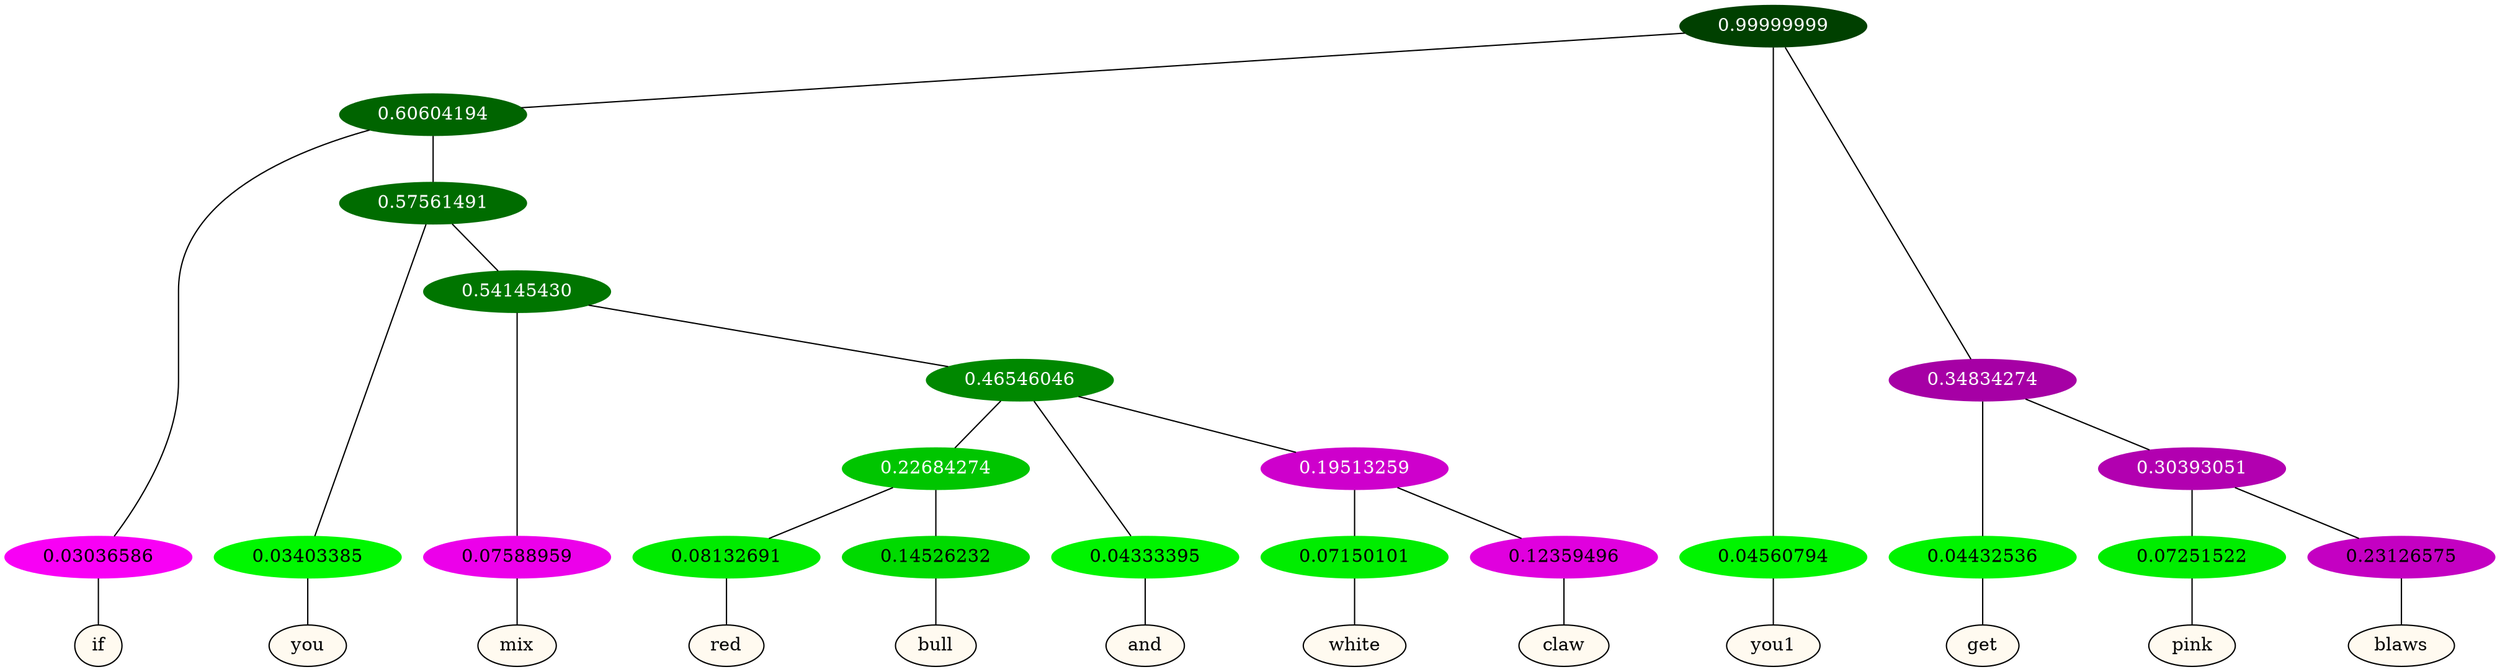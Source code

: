 graph {
	node [format=png height=0.15 nodesep=0.001 ordering=out overlap=prism overlap_scaling=0.01 ranksep=0.001 ratio=0.2 style=filled width=0.15]
	{
		rank=same
		a_w_4 [label=if color=black fillcolor=floralwhite style="filled,solid"]
		a_w_8 [label=you color=black fillcolor=floralwhite style="filled,solid"]
		a_w_12 [label=mix color=black fillcolor=floralwhite style="filled,solid"]
		a_w_17 [label=red color=black fillcolor=floralwhite style="filled,solid"]
		a_w_18 [label=bull color=black fillcolor=floralwhite style="filled,solid"]
		a_w_15 [label=and color=black fillcolor=floralwhite style="filled,solid"]
		a_w_19 [label=white color=black fillcolor=floralwhite style="filled,solid"]
		a_w_20 [label=claw color=black fillcolor=floralwhite style="filled,solid"]
		a_w_2 [label=you1 color=black fillcolor=floralwhite style="filled,solid"]
		a_w_6 [label=get color=black fillcolor=floralwhite style="filled,solid"]
		a_w_10 [label=pink color=black fillcolor=floralwhite style="filled,solid"]
		a_w_11 [label=blaws color=black fillcolor=floralwhite style="filled,solid"]
	}
	a_n_4 -- a_w_4
	a_n_8 -- a_w_8
	a_n_12 -- a_w_12
	a_n_17 -- a_w_17
	a_n_18 -- a_w_18
	a_n_15 -- a_w_15
	a_n_19 -- a_w_19
	a_n_20 -- a_w_20
	a_n_2 -- a_w_2
	a_n_6 -- a_w_6
	a_n_10 -- a_w_10
	a_n_11 -- a_w_11
	{
		rank=same
		a_n_4 [label=0.03036586 color="0.835 1.000 0.970" fontcolor=black]
		a_n_8 [label=0.03403385 color="0.334 1.000 0.966" fontcolor=black]
		a_n_12 [label=0.07588959 color="0.835 1.000 0.924" fontcolor=black]
		a_n_17 [label=0.08132691 color="0.334 1.000 0.919" fontcolor=black]
		a_n_18 [label=0.14526232 color="0.334 1.000 0.855" fontcolor=black]
		a_n_15 [label=0.04333395 color="0.334 1.000 0.957" fontcolor=black]
		a_n_19 [label=0.07150101 color="0.334 1.000 0.928" fontcolor=black]
		a_n_20 [label=0.12359496 color="0.835 1.000 0.876" fontcolor=black]
		a_n_2 [label=0.04560794 color="0.334 1.000 0.954" fontcolor=black]
		a_n_6 [label=0.04432536 color="0.334 1.000 0.956" fontcolor=black]
		a_n_10 [label=0.07251522 color="0.334 1.000 0.927" fontcolor=black]
		a_n_11 [label=0.23126575 color="0.835 1.000 0.769" fontcolor=black]
	}
	a_n_0 [label=0.99999999 color="0.334 1.000 0.250" fontcolor=grey99]
	a_n_1 [label=0.60604194 color="0.334 1.000 0.394" fontcolor=grey99]
	a_n_0 -- a_n_1
	a_n_0 -- a_n_2
	a_n_3 [label=0.34834274 color="0.835 1.000 0.652" fontcolor=grey99]
	a_n_0 -- a_n_3
	a_n_1 -- a_n_4
	a_n_5 [label=0.57561491 color="0.334 1.000 0.424" fontcolor=grey99]
	a_n_1 -- a_n_5
	a_n_3 -- a_n_6
	a_n_7 [label=0.30393051 color="0.835 1.000 0.696" fontcolor=grey99]
	a_n_3 -- a_n_7
	a_n_5 -- a_n_8
	a_n_9 [label=0.54145430 color="0.334 1.000 0.459" fontcolor=grey99]
	a_n_5 -- a_n_9
	a_n_7 -- a_n_10
	a_n_7 -- a_n_11
	a_n_9 -- a_n_12
	a_n_13 [label=0.46546046 color="0.334 1.000 0.535" fontcolor=grey99]
	a_n_9 -- a_n_13
	a_n_14 [label=0.22684274 color="0.334 1.000 0.773" fontcolor=grey99]
	a_n_13 -- a_n_14
	a_n_13 -- a_n_15
	a_n_16 [label=0.19513259 color="0.835 1.000 0.805" fontcolor=grey99]
	a_n_13 -- a_n_16
	a_n_14 -- a_n_17
	a_n_14 -- a_n_18
	a_n_16 -- a_n_19
	a_n_16 -- a_n_20
}
